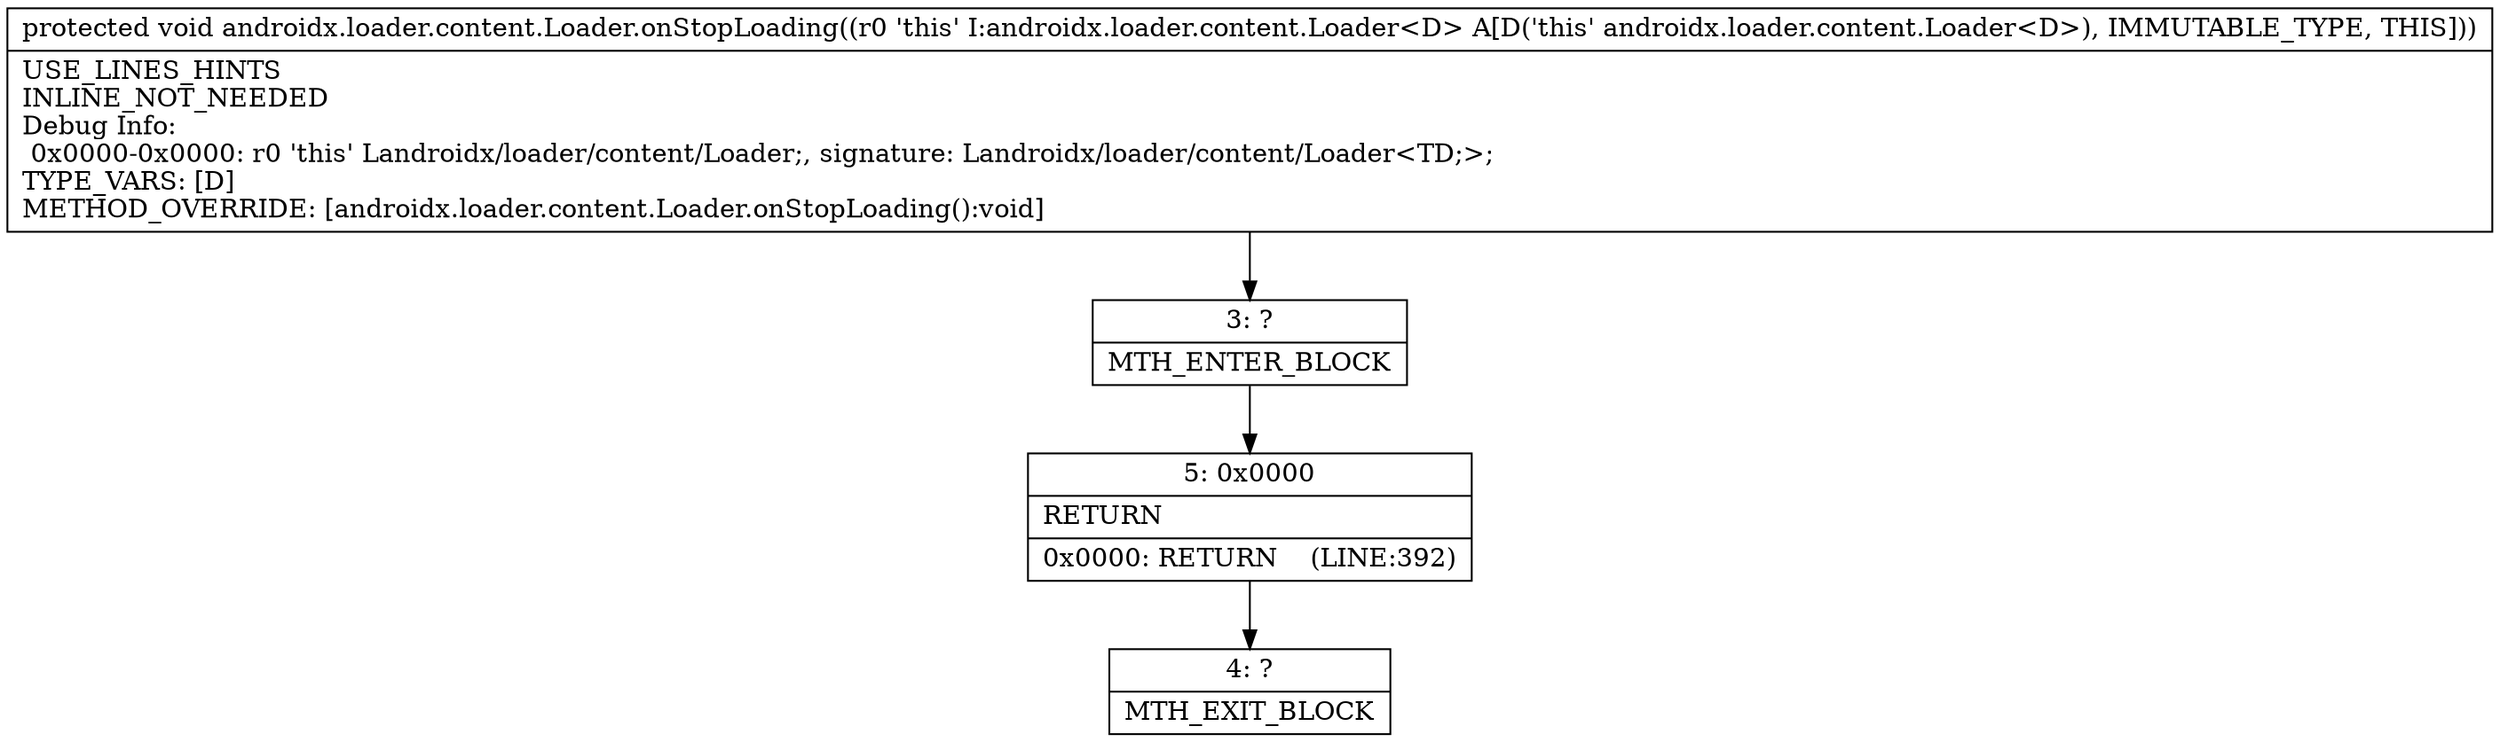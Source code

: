 digraph "CFG forandroidx.loader.content.Loader.onStopLoading()V" {
Node_3 [shape=record,label="{3\:\ ?|MTH_ENTER_BLOCK\l}"];
Node_5 [shape=record,label="{5\:\ 0x0000|RETURN\l|0x0000: RETURN    (LINE:392)\l}"];
Node_4 [shape=record,label="{4\:\ ?|MTH_EXIT_BLOCK\l}"];
MethodNode[shape=record,label="{protected void androidx.loader.content.Loader.onStopLoading((r0 'this' I:androidx.loader.content.Loader\<D\> A[D('this' androidx.loader.content.Loader\<D\>), IMMUTABLE_TYPE, THIS]))  | USE_LINES_HINTS\lINLINE_NOT_NEEDED\lDebug Info:\l  0x0000\-0x0000: r0 'this' Landroidx\/loader\/content\/Loader;, signature: Landroidx\/loader\/content\/Loader\<TD;\>;\lTYPE_VARS: [D]\lMETHOD_OVERRIDE: [androidx.loader.content.Loader.onStopLoading():void]\l}"];
MethodNode -> Node_3;Node_3 -> Node_5;
Node_5 -> Node_4;
}


